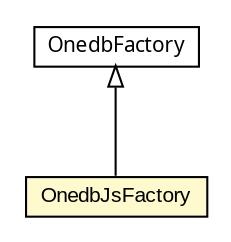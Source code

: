 #!/usr/local/bin/dot
#
# Class diagram 
# Generated by UMLGraph version 5.1 (http://www.umlgraph.org/)
#

digraph G {
	edge [fontname="arial",fontsize=10,labelfontname="arial",labelfontsize=10];
	node [fontname="arial",fontsize=10,shape=plaintext];
	nodesep=0.25;
	ranksep=0.5;
	// com.ononedb.nextweb.js.internal.OnedbJsFactory
	c72 [label=<<table title="com.ononedb.nextweb.js.internal.OnedbJsFactory" border="0" cellborder="1" cellspacing="0" cellpadding="2" port="p" bgcolor="lemonChiffon" href="./OnedbJsFactory.html">
		<tr><td><table border="0" cellspacing="0" cellpadding="1">
<tr><td align="center" balign="center"> OnedbJsFactory </td></tr>
		</table></td></tr>
		</table>>, fontname="arial", fontcolor="black", fontsize=10.0];
	//com.ononedb.nextweb.js.internal.OnedbJsFactory extends com.ononedb.nextweb.common.OnedbFactory
	c74:p -> c72:p [dir=back,arrowtail=empty];
	// com.ononedb.nextweb.common.OnedbFactory
	c74 [label=<<table title="com.ononedb.nextweb.common.OnedbFactory" border="0" cellborder="1" cellspacing="0" cellpadding="2" port="p" href="http://java.sun.com/j2se/1.4.2/docs/api/com/ononedb/nextweb/common/OnedbFactory.html">
		<tr><td><table border="0" cellspacing="0" cellpadding="1">
<tr><td align="center" balign="center"><font face="ariali"> OnedbFactory </font></td></tr>
		</table></td></tr>
		</table>>, fontname="arial", fontcolor="black", fontsize=10.0];
}

